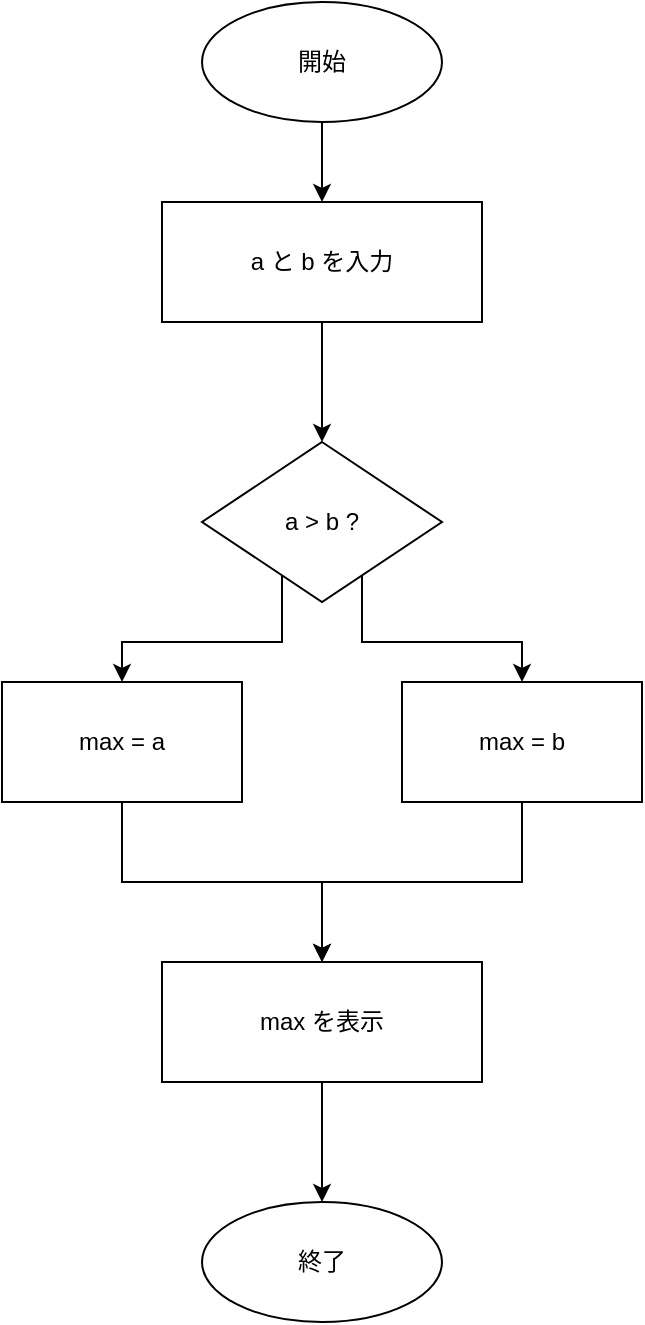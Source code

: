 <mxfile version="26.2.14">
  <diagram name="ページ1" id="-qjPrjzpojKqYAEf947l">
    <mxGraphModel dx="1048" dy="914" grid="1" gridSize="10" guides="1" tooltips="1" connect="1" arrows="1" fold="1" page="1" pageScale="1" pageWidth="827" pageHeight="1169" math="0" shadow="0">
      <root>
        <mxCell id="0" />
        <mxCell id="1" parent="0" />
        <mxCell id="V2kAgaP6eBAVZdixP9m5-1" value="開始" style="ellipse;whiteSpace=wrap;html=1;" vertex="1" parent="1">
          <mxGeometry x="260" y="20" width="120" height="60" as="geometry" />
        </mxCell>
        <mxCell id="V2kAgaP6eBAVZdixP9m5-2" value="a と b を入力" style="parallelogram;whiteSpace=wrap;html=1;" vertex="1" parent="1">
          <mxGeometry x="240" y="120" width="160" height="60" as="geometry" />
        </mxCell>
        <mxCell id="V2kAgaP6eBAVZdixP9m5-3" value="a &gt; b ?" style="rhombus;whiteSpace=wrap;html=1;" vertex="1" parent="1">
          <mxGeometry x="260" y="240" width="120" height="80" as="geometry" />
        </mxCell>
        <mxCell id="V2kAgaP6eBAVZdixP9m5-4" value="max = a" style="rectangle;whiteSpace=wrap;html=1;" vertex="1" parent="1">
          <mxGeometry x="160" y="360" width="120" height="60" as="geometry" />
        </mxCell>
        <mxCell id="V2kAgaP6eBAVZdixP9m5-5" value="max = b" style="rectangle;whiteSpace=wrap;html=1;" vertex="1" parent="1">
          <mxGeometry x="360" y="360" width="120" height="60" as="geometry" />
        </mxCell>
        <mxCell id="V2kAgaP6eBAVZdixP9m5-6" value="max を表示" style="parallelogram;whiteSpace=wrap;html=1;" vertex="1" parent="1">
          <mxGeometry x="240" y="500" width="160" height="60" as="geometry" />
        </mxCell>
        <mxCell id="V2kAgaP6eBAVZdixP9m5-7" value="終了" style="ellipse;whiteSpace=wrap;html=1;" vertex="1" parent="1">
          <mxGeometry x="260" y="620" width="120" height="60" as="geometry" />
        </mxCell>
        <mxCell id="V2kAgaP6eBAVZdixP9m5-8" style="edgeStyle=orthogonalEdgeStyle;rounded=0;html=1;" edge="1" source="V2kAgaP6eBAVZdixP9m5-1" target="V2kAgaP6eBAVZdixP9m5-2" parent="1">
          <mxGeometry relative="1" as="geometry" />
        </mxCell>
        <mxCell id="V2kAgaP6eBAVZdixP9m5-9" style="edgeStyle=orthogonalEdgeStyle;rounded=0;html=1;" edge="1" source="V2kAgaP6eBAVZdixP9m5-2" target="V2kAgaP6eBAVZdixP9m5-3" parent="1">
          <mxGeometry relative="1" as="geometry" />
        </mxCell>
        <mxCell id="V2kAgaP6eBAVZdixP9m5-10" style="edgeStyle=orthogonalEdgeStyle;rounded=0;html=1;exitX=0.25;exitY=1;entryX=0.5;entryY=0;jettySize=auto;orthogonalLoop=1;" edge="1" source="V2kAgaP6eBAVZdixP9m5-3" target="V2kAgaP6eBAVZdixP9m5-4" parent="1">
          <mxGeometry relative="1" as="geometry" />
        </mxCell>
        <mxCell id="V2kAgaP6eBAVZdixP9m5-11" style="edgeStyle=orthogonalEdgeStyle;rounded=0;html=1;exitX=0.75;exitY=1;entryX=0.5;entryY=0;jettySize=auto;orthogonalLoop=1;" edge="1" source="V2kAgaP6eBAVZdixP9m5-3" target="V2kAgaP6eBAVZdixP9m5-5" parent="1">
          <mxGeometry relative="1" as="geometry" />
        </mxCell>
        <mxCell id="V2kAgaP6eBAVZdixP9m5-12" style="edgeStyle=orthogonalEdgeStyle;rounded=0;html=1;" edge="1" source="V2kAgaP6eBAVZdixP9m5-4" target="V2kAgaP6eBAVZdixP9m5-6" parent="1">
          <mxGeometry relative="1" as="geometry" />
        </mxCell>
        <mxCell id="V2kAgaP6eBAVZdixP9m5-13" style="edgeStyle=orthogonalEdgeStyle;rounded=0;html=1;" edge="1" source="V2kAgaP6eBAVZdixP9m5-5" target="V2kAgaP6eBAVZdixP9m5-6" parent="1">
          <mxGeometry relative="1" as="geometry" />
        </mxCell>
        <mxCell id="V2kAgaP6eBAVZdixP9m5-14" style="edgeStyle=orthogonalEdgeStyle;rounded=0;html=1;" edge="1" source="V2kAgaP6eBAVZdixP9m5-6" target="V2kAgaP6eBAVZdixP9m5-7" parent="1">
          <mxGeometry relative="1" as="geometry" />
        </mxCell>
      </root>
    </mxGraphModel>
  </diagram>
</mxfile>
